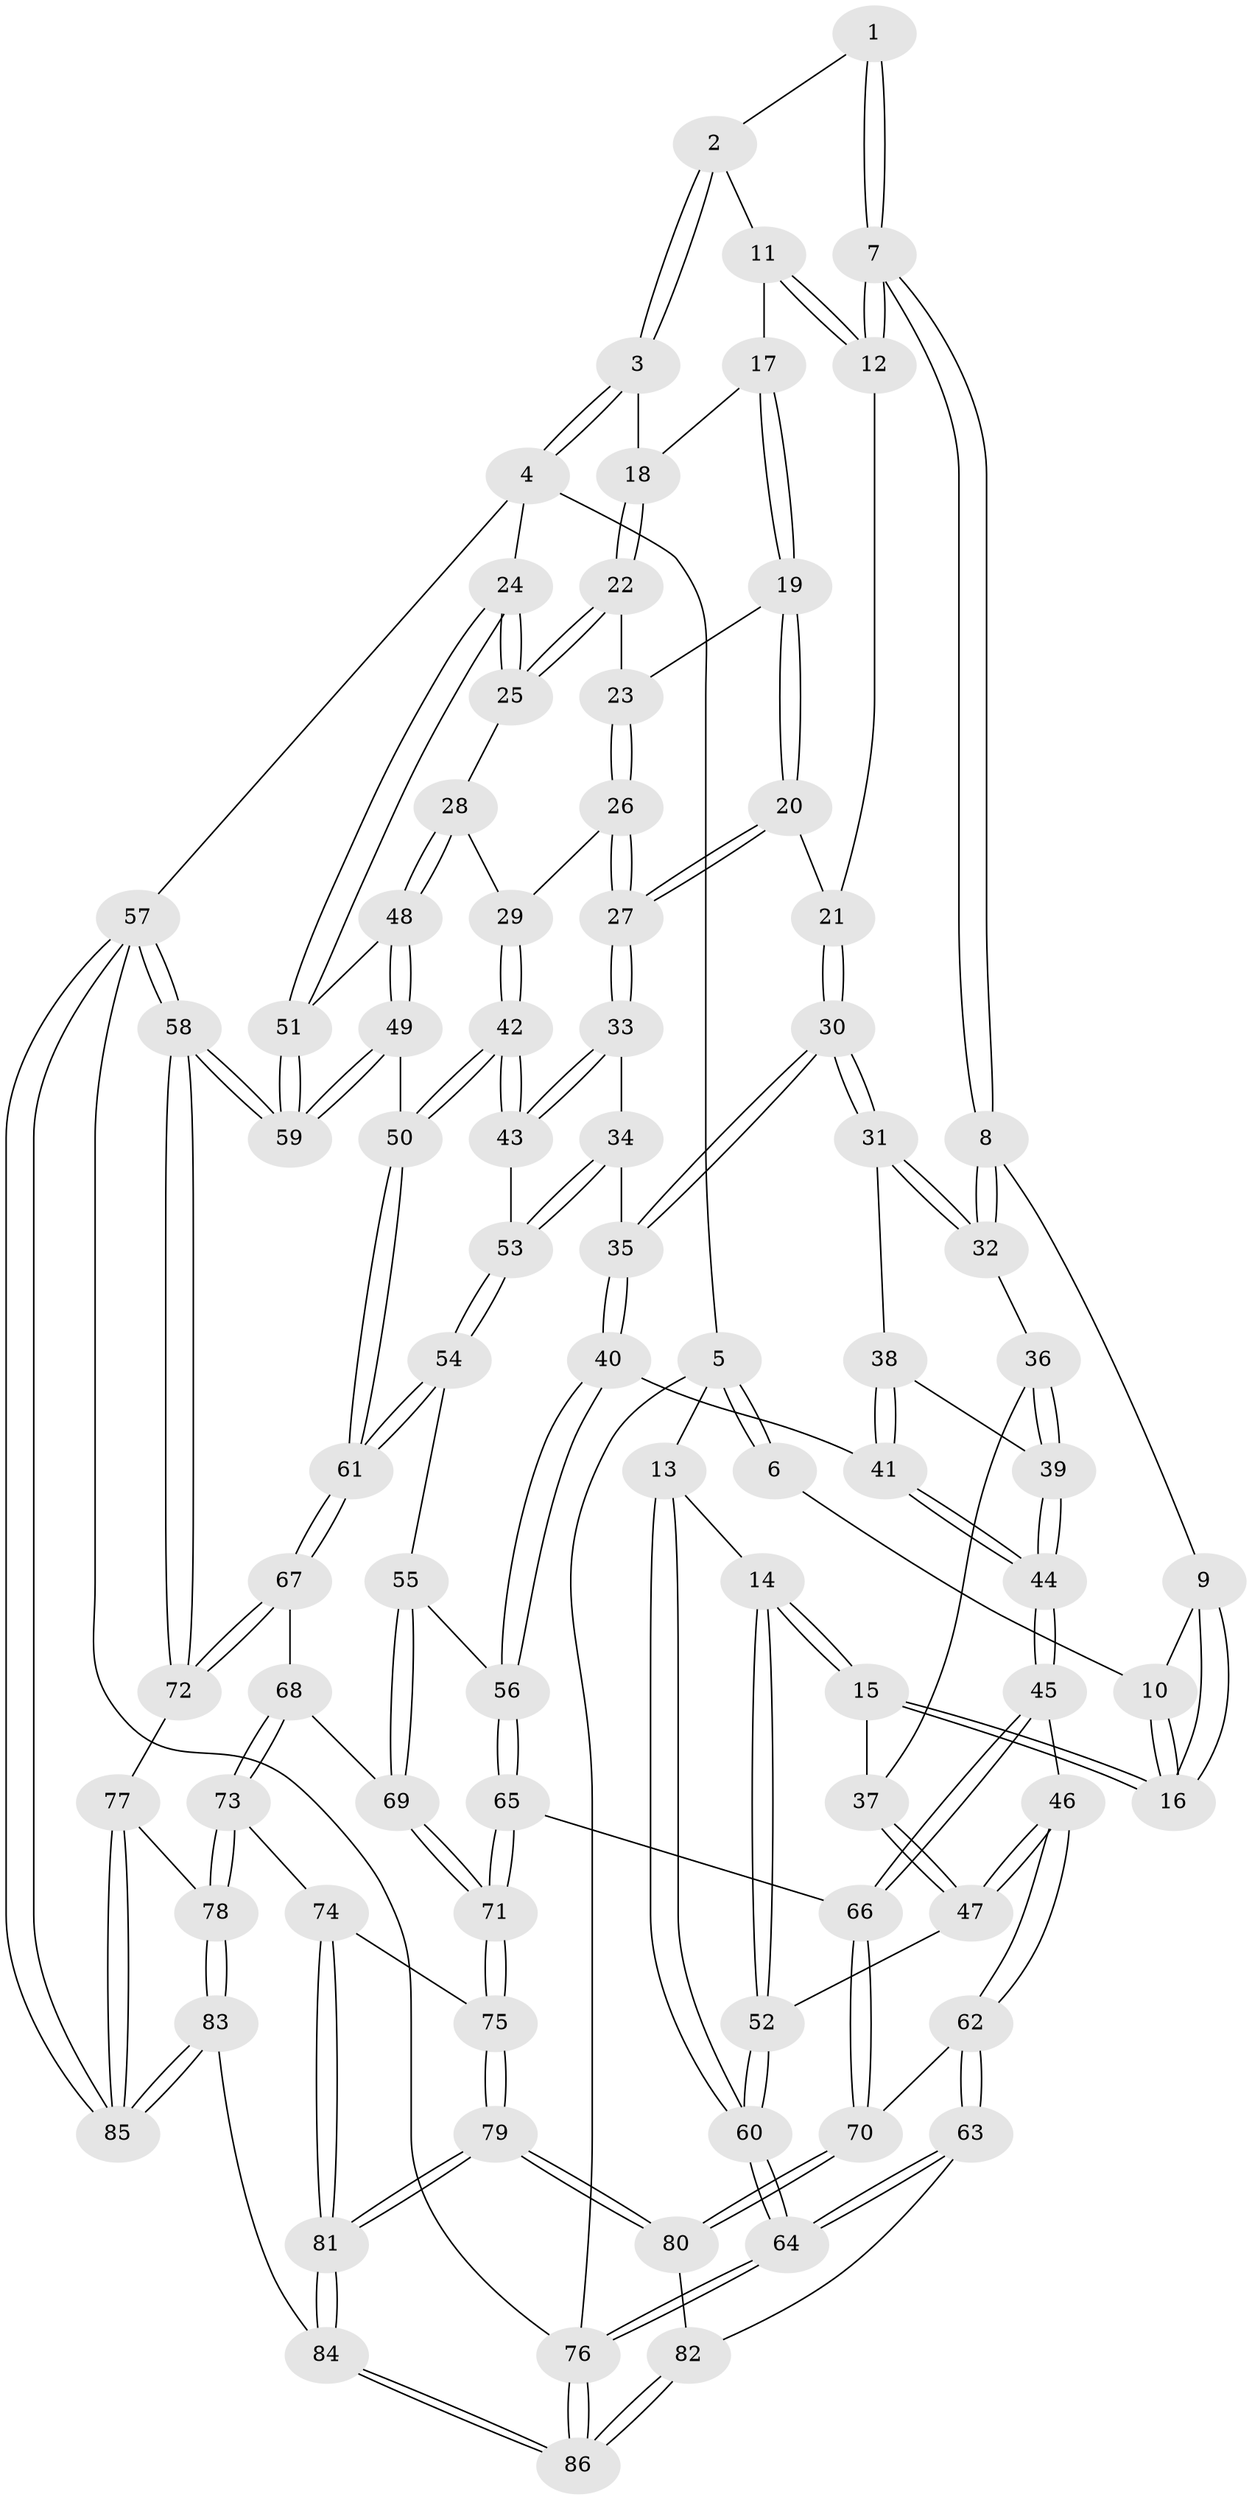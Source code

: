 // coarse degree distribution, {4: 0.43333333333333335, 7: 0.016666666666666666, 6: 0.23333333333333334, 5: 0.26666666666666666, 3: 0.05}
// Generated by graph-tools (version 1.1) at 2025/21/03/04/25 18:21:23]
// undirected, 86 vertices, 212 edges
graph export_dot {
graph [start="1"]
  node [color=gray90,style=filled];
  1 [pos="+0.41856657216723125+0"];
  2 [pos="+0.45914786029591015+0"];
  3 [pos="+0.9777259406739963+0"];
  4 [pos="+1+0"];
  5 [pos="+0+0"];
  6 [pos="+0.24278002779180693+0"];
  7 [pos="+0.35421673351170024+0.16960294018413696"];
  8 [pos="+0.34522357104214285+0.17823046633249054"];
  9 [pos="+0.3203909816447168+0.16242435021713483"];
  10 [pos="+0.21233702905779264+0"];
  11 [pos="+0.5168524665231662+0.04847455646880272"];
  12 [pos="+0.4629544243664989+0.11762077994408479"];
  13 [pos="+0+0.1758780452536479"];
  14 [pos="+0+0.19571929999637375"];
  15 [pos="+0+0.2060415541682457"];
  16 [pos="+0.008407627148923477+0.18733536260772887"];
  17 [pos="+0.6168051887246305+0.09208595383350784"];
  18 [pos="+0.8130561134987417+0"];
  19 [pos="+0.6155329957723913+0.13776480638982871"];
  20 [pos="+0.5969580389767982+0.21970048716751567"];
  21 [pos="+0.5751710457389593+0.22259877764846298"];
  22 [pos="+0.8078279054805643+0.08143382858554228"];
  23 [pos="+0.7607652589814153+0.18484151627623138"];
  24 [pos="+1+0.09045598649848888"];
  25 [pos="+0.9277237406619978+0.2541016214894917"];
  26 [pos="+0.7330947660560333+0.28645205000474633"];
  27 [pos="+0.6980918083408144+0.30105140126141006"];
  28 [pos="+0.8782546898634549+0.32376293277094914"];
  29 [pos="+0.824872070842007+0.3175844779340052"];
  30 [pos="+0.4204305472042944+0.32768837507699855"];
  31 [pos="+0.3557028565797392+0.26474214960600106"];
  32 [pos="+0.3540168096185167+0.2620391259292088"];
  33 [pos="+0.6639809066988828+0.37258165938553306"];
  34 [pos="+0.465238963140545+0.39793422937566775"];
  35 [pos="+0.4437529767255622+0.39451702196093696"];
  36 [pos="+0.16198890970988547+0.3073744261746118"];
  37 [pos="+0+0.21891322983516873"];
  38 [pos="+0.3451403651766943+0.2782158870382024"];
  39 [pos="+0.19457173903382355+0.4311480211353839"];
  40 [pos="+0.41053826584206954+0.4665360869406372"];
  41 [pos="+0.22040018173182452+0.5034232050157617"];
  42 [pos="+0.7591749016501106+0.5313557953679038"];
  43 [pos="+0.6887095009329497+0.4613979550615622"];
  44 [pos="+0.1942323878257158+0.5119770330311634"];
  45 [pos="+0.1920837449727366+0.5143827612447736"];
  46 [pos="+0.17228869436021738+0.5203175688960681"];
  47 [pos="+0.13772961793221986+0.5039101163712291"];
  48 [pos="+0.9207041675756464+0.4028449872401971"];
  49 [pos="+0.8592906346279396+0.5846564136491806"];
  50 [pos="+0.8046878364424938+0.5955740446600899"];
  51 [pos="+1+0.40028703826591006"];
  52 [pos="+0.06915430286570262+0.49791234598907685"];
  53 [pos="+0.5901702325427487+0.514843808498995"];
  54 [pos="+0.5807204376995823+0.5437112515134409"];
  55 [pos="+0.5456457367880154+0.5832174619479781"];
  56 [pos="+0.43846732130344634+0.5758216686799885"];
  57 [pos="+1+1"];
  58 [pos="+1+0.7460135792456035"];
  59 [pos="+1+0.7365544970314214"];
  60 [pos="+0+0.5926661376378304"];
  61 [pos="+0.7660405472955685+0.6421655221782117"];
  62 [pos="+0.11303133884329468+0.6266955703455832"];
  63 [pos="+0+0.7598277820519853"];
  64 [pos="+0+0.7589291312794277"];
  65 [pos="+0.39578166559081845+0.682039833806729"];
  66 [pos="+0.31564831115392994+0.6828845658625441"];
  67 [pos="+0.7585876215127867+0.654103687395916"];
  68 [pos="+0.6493369918671642+0.6914548046904353"];
  69 [pos="+0.580540466918794+0.6327165208125138"];
  70 [pos="+0.2050191411018565+0.7810015733141448"];
  71 [pos="+0.4273426173477331+0.7242952727143124"];
  72 [pos="+0.7949739423565506+0.8231876553146421"];
  73 [pos="+0.5623897807495012+0.7954595245428275"];
  74 [pos="+0.4801736875351906+0.7768548197596691"];
  75 [pos="+0.44637356448507154+0.7570961168420434"];
  76 [pos="+0+1"];
  77 [pos="+0.7899058765065551+0.840467091829495"];
  78 [pos="+0.6269373165921334+0.9226529669282376"];
  79 [pos="+0.31129557947358+0.9074723590439645"];
  80 [pos="+0.18478858508216603+0.8426890326862236"];
  81 [pos="+0.40954787522221997+1"];
  82 [pos="+0.13911174979947868+0.8658886491000566"];
  83 [pos="+0.5767667114398328+1"];
  84 [pos="+0.4403660661304835+1"];
  85 [pos="+1+1"];
  86 [pos="+0.09844294956657053+1"];
  1 -- 2;
  1 -- 7;
  1 -- 7;
  2 -- 3;
  2 -- 3;
  2 -- 11;
  3 -- 4;
  3 -- 4;
  3 -- 18;
  4 -- 5;
  4 -- 24;
  4 -- 57;
  5 -- 6;
  5 -- 6;
  5 -- 13;
  5 -- 76;
  6 -- 10;
  7 -- 8;
  7 -- 8;
  7 -- 12;
  7 -- 12;
  8 -- 9;
  8 -- 32;
  8 -- 32;
  9 -- 10;
  9 -- 16;
  9 -- 16;
  10 -- 16;
  10 -- 16;
  11 -- 12;
  11 -- 12;
  11 -- 17;
  12 -- 21;
  13 -- 14;
  13 -- 60;
  13 -- 60;
  14 -- 15;
  14 -- 15;
  14 -- 52;
  14 -- 52;
  15 -- 16;
  15 -- 16;
  15 -- 37;
  17 -- 18;
  17 -- 19;
  17 -- 19;
  18 -- 22;
  18 -- 22;
  19 -- 20;
  19 -- 20;
  19 -- 23;
  20 -- 21;
  20 -- 27;
  20 -- 27;
  21 -- 30;
  21 -- 30;
  22 -- 23;
  22 -- 25;
  22 -- 25;
  23 -- 26;
  23 -- 26;
  24 -- 25;
  24 -- 25;
  24 -- 51;
  24 -- 51;
  25 -- 28;
  26 -- 27;
  26 -- 27;
  26 -- 29;
  27 -- 33;
  27 -- 33;
  28 -- 29;
  28 -- 48;
  28 -- 48;
  29 -- 42;
  29 -- 42;
  30 -- 31;
  30 -- 31;
  30 -- 35;
  30 -- 35;
  31 -- 32;
  31 -- 32;
  31 -- 38;
  32 -- 36;
  33 -- 34;
  33 -- 43;
  33 -- 43;
  34 -- 35;
  34 -- 53;
  34 -- 53;
  35 -- 40;
  35 -- 40;
  36 -- 37;
  36 -- 39;
  36 -- 39;
  37 -- 47;
  37 -- 47;
  38 -- 39;
  38 -- 41;
  38 -- 41;
  39 -- 44;
  39 -- 44;
  40 -- 41;
  40 -- 56;
  40 -- 56;
  41 -- 44;
  41 -- 44;
  42 -- 43;
  42 -- 43;
  42 -- 50;
  42 -- 50;
  43 -- 53;
  44 -- 45;
  44 -- 45;
  45 -- 46;
  45 -- 66;
  45 -- 66;
  46 -- 47;
  46 -- 47;
  46 -- 62;
  46 -- 62;
  47 -- 52;
  48 -- 49;
  48 -- 49;
  48 -- 51;
  49 -- 50;
  49 -- 59;
  49 -- 59;
  50 -- 61;
  50 -- 61;
  51 -- 59;
  51 -- 59;
  52 -- 60;
  52 -- 60;
  53 -- 54;
  53 -- 54;
  54 -- 55;
  54 -- 61;
  54 -- 61;
  55 -- 56;
  55 -- 69;
  55 -- 69;
  56 -- 65;
  56 -- 65;
  57 -- 58;
  57 -- 58;
  57 -- 85;
  57 -- 85;
  57 -- 76;
  58 -- 59;
  58 -- 59;
  58 -- 72;
  58 -- 72;
  60 -- 64;
  60 -- 64;
  61 -- 67;
  61 -- 67;
  62 -- 63;
  62 -- 63;
  62 -- 70;
  63 -- 64;
  63 -- 64;
  63 -- 82;
  64 -- 76;
  64 -- 76;
  65 -- 66;
  65 -- 71;
  65 -- 71;
  66 -- 70;
  66 -- 70;
  67 -- 68;
  67 -- 72;
  67 -- 72;
  68 -- 69;
  68 -- 73;
  68 -- 73;
  69 -- 71;
  69 -- 71;
  70 -- 80;
  70 -- 80;
  71 -- 75;
  71 -- 75;
  72 -- 77;
  73 -- 74;
  73 -- 78;
  73 -- 78;
  74 -- 75;
  74 -- 81;
  74 -- 81;
  75 -- 79;
  75 -- 79;
  76 -- 86;
  76 -- 86;
  77 -- 78;
  77 -- 85;
  77 -- 85;
  78 -- 83;
  78 -- 83;
  79 -- 80;
  79 -- 80;
  79 -- 81;
  79 -- 81;
  80 -- 82;
  81 -- 84;
  81 -- 84;
  82 -- 86;
  82 -- 86;
  83 -- 84;
  83 -- 85;
  83 -- 85;
  84 -- 86;
  84 -- 86;
}
